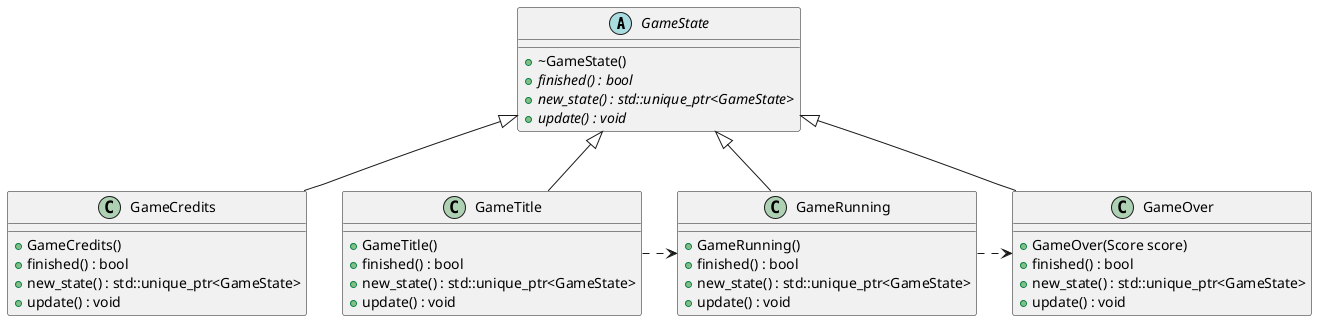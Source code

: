 @startuml

abstract class GameState {
    +~GameState()
    +{abstract} finished() : bool
    +{abstract} new_state() : std::unique_ptr<GameState>
    +{abstract} update() : void
}

together {
    class GameOver {
        +GameOver(Score score)
        +finished() : bool
        +new_state() : std::unique_ptr<GameState>
        +update() : void
    }

    class GameRunning {
        +GameRunning()
        +finished() : bool
        +new_state() : std::unique_ptr<GameState>
        +update() : void
    }

    class GameTitle {
        +GameTitle()
        +finished() : bool
        +new_state() : std::unique_ptr<GameState>
        +update() : void
    }

    class GameCredits {
        +GameCredits()
        +finished() : bool
        +new_state() : std::unique_ptr<GameState>
        +update() : void
    }
}

GameState <|-- GameOver
GameState <|-- GameRunning
GameState <|-- GameTitle
GameState <|-- GameCredits

GameTitle .right.> GameRunning
GameRunning .right.> GameOver

@enduml
